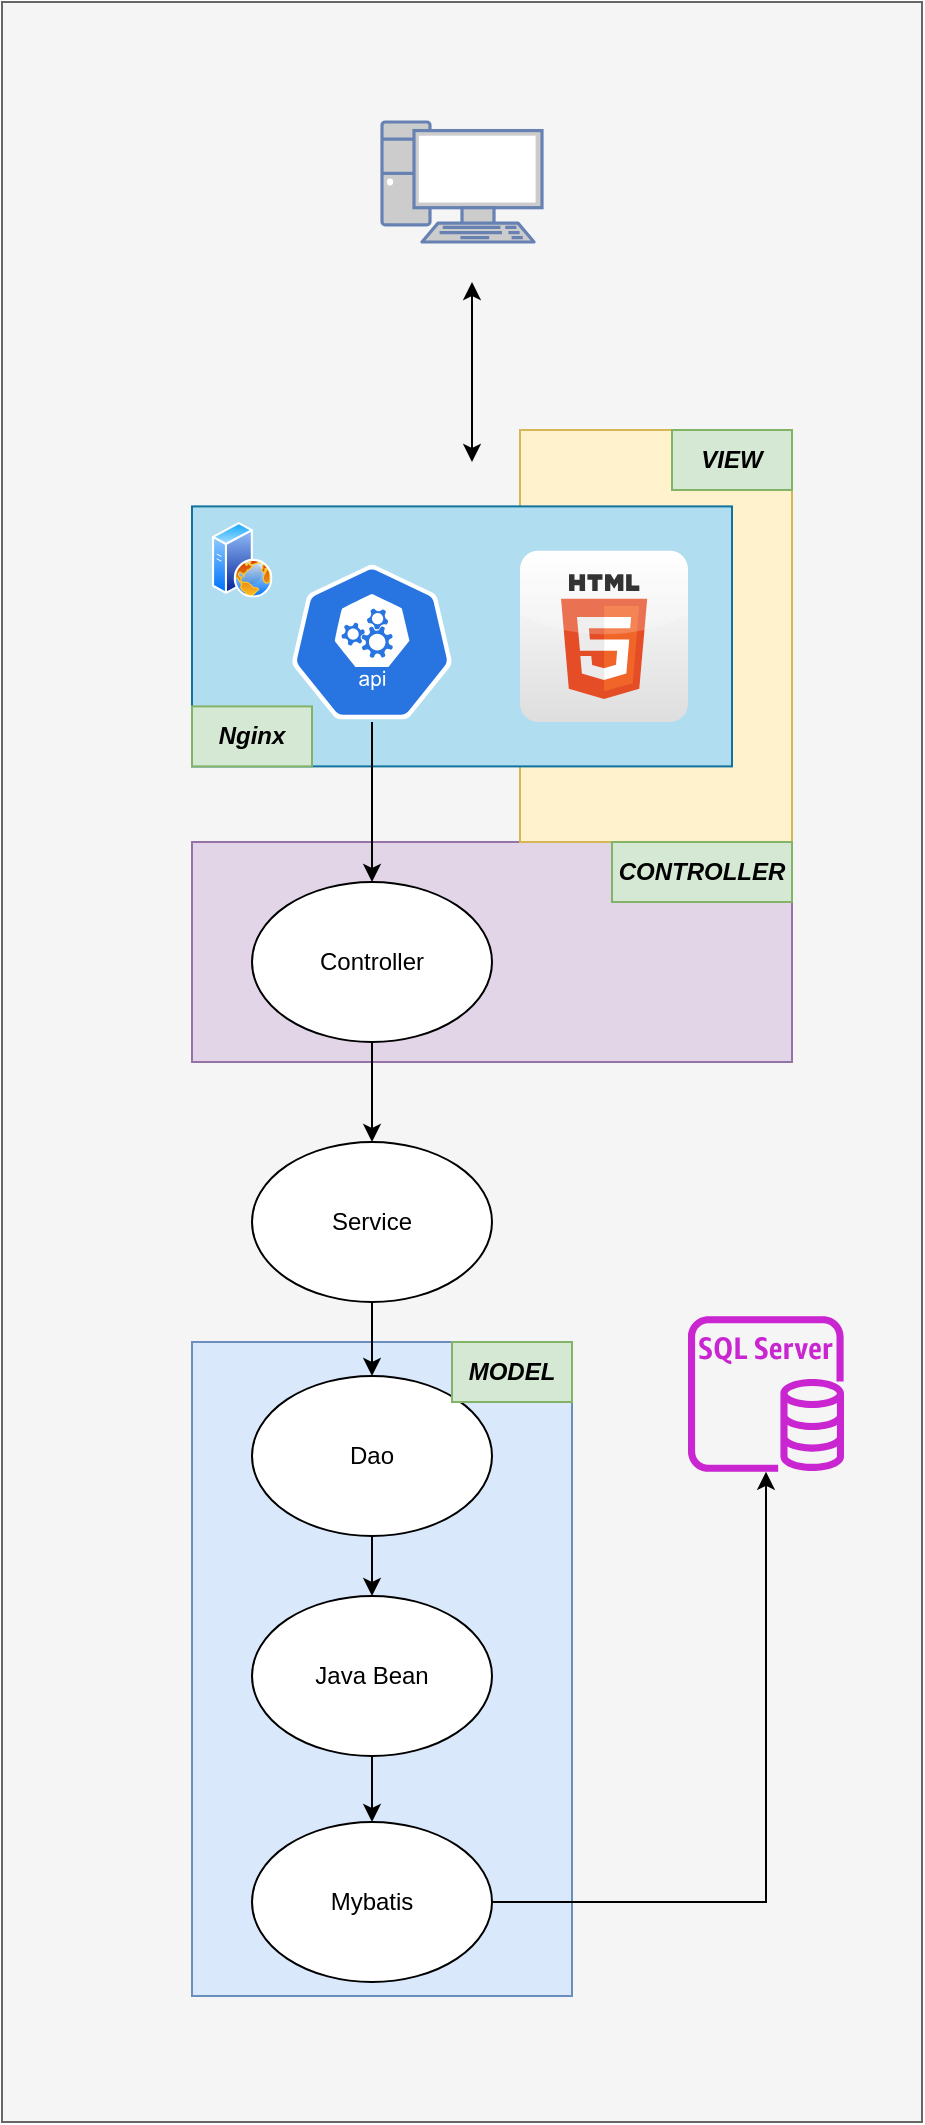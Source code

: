 <mxfile version="22.1.11" type="github">
  <diagram name="第 1 页" id="SemBylmUUA6vfo9OFPBn">
    <mxGraphModel dx="2074" dy="1132" grid="1" gridSize="10" guides="1" tooltips="1" connect="1" arrows="1" fold="1" page="1" pageScale="1" pageWidth="827" pageHeight="1169" math="0" shadow="0">
      <root>
        <mxCell id="0" />
        <mxCell id="1" parent="0" />
        <mxCell id="NeN-vncmFwfR80bRDql_-31" value="" style="rounded=0;whiteSpace=wrap;html=1;fillColor=#f5f5f5;fontColor=#333333;strokeColor=#666666;" vertex="1" parent="1">
          <mxGeometry x="155" y="80" width="460" height="1060" as="geometry" />
        </mxCell>
        <mxCell id="NeN-vncmFwfR80bRDql_-29" value="" style="rounded=0;whiteSpace=wrap;html=1;fillColor=#e1d5e7;strokeColor=#9673a6;" vertex="1" parent="1">
          <mxGeometry x="250" y="500" width="300" height="110" as="geometry" />
        </mxCell>
        <mxCell id="NeN-vncmFwfR80bRDql_-25" value="" style="rounded=0;whiteSpace=wrap;html=1;fillColor=#dae8fc;strokeColor=#6c8ebf;" vertex="1" parent="1">
          <mxGeometry x="250" y="750" width="190" height="327" as="geometry" />
        </mxCell>
        <mxCell id="NeN-vncmFwfR80bRDql_-17" value="" style="rounded=0;whiteSpace=wrap;html=1;fillColor=#fff2cc;strokeColor=#d6b656;" vertex="1" parent="1">
          <mxGeometry x="414" y="294" width="136" height="206" as="geometry" />
        </mxCell>
        <mxCell id="NeN-vncmFwfR80bRDql_-15" value="" style="rounded=0;whiteSpace=wrap;html=1;fillColor=#b1ddf0;strokeColor=#10739e;" vertex="1" parent="1">
          <mxGeometry x="250" y="332.2" width="270" height="130" as="geometry" />
        </mxCell>
        <mxCell id="NeN-vncmFwfR80bRDql_-1" value="" style="fontColor=#0066CC;verticalAlign=top;verticalLabelPosition=bottom;labelPosition=center;align=center;html=1;outlineConnect=0;fillColor=#CCCCCC;strokeColor=#6881B3;gradientColor=none;gradientDirection=north;strokeWidth=2;shape=mxgraph.networks.pc;" vertex="1" parent="1">
          <mxGeometry x="345" y="140" width="80" height="60" as="geometry" />
        </mxCell>
        <mxCell id="NeN-vncmFwfR80bRDql_-4" value="" style="image;aspect=fixed;perimeter=ellipsePerimeter;html=1;align=center;shadow=0;dashed=0;spacingTop=3;image=img/lib/active_directory/web_server.svg;" vertex="1" parent="1">
          <mxGeometry x="260" y="340" width="30.24" height="37.8" as="geometry" />
        </mxCell>
        <mxCell id="NeN-vncmFwfR80bRDql_-26" style="edgeStyle=orthogonalEdgeStyle;rounded=0;orthogonalLoop=1;jettySize=auto;html=1;entryX=0.5;entryY=0;entryDx=0;entryDy=0;" edge="1" parent="1" source="NeN-vncmFwfR80bRDql_-5" target="NeN-vncmFwfR80bRDql_-18">
          <mxGeometry relative="1" as="geometry" />
        </mxCell>
        <mxCell id="NeN-vncmFwfR80bRDql_-5" value="" style="sketch=0;html=1;dashed=0;whitespace=wrap;fillColor=#2875E2;strokeColor=#ffffff;points=[[0.005,0.63,0],[0.1,0.2,0],[0.9,0.2,0],[0.5,0,0],[0.995,0.63,0],[0.72,0.99,0],[0.5,1,0],[0.28,0.99,0]];verticalLabelPosition=bottom;align=center;verticalAlign=top;shape=mxgraph.kubernetes.icon;prIcon=api" vertex="1" parent="1">
          <mxGeometry x="300" y="360" width="80" height="80" as="geometry" />
        </mxCell>
        <mxCell id="NeN-vncmFwfR80bRDql_-6" value="" style="dashed=0;outlineConnect=0;html=1;align=center;labelPosition=center;verticalLabelPosition=bottom;verticalAlign=top;shape=mxgraph.webicons.html5;gradientColor=#DFDEDE" vertex="1" parent="1">
          <mxGeometry x="414" y="354.4" width="84" height="85.6" as="geometry" />
        </mxCell>
        <mxCell id="NeN-vncmFwfR80bRDql_-13" style="edgeStyle=orthogonalEdgeStyle;rounded=0;orthogonalLoop=1;jettySize=auto;html=1;entryX=0.5;entryY=0;entryDx=0;entryDy=0;" edge="1" parent="1" source="NeN-vncmFwfR80bRDql_-8" target="NeN-vncmFwfR80bRDql_-9">
          <mxGeometry relative="1" as="geometry" />
        </mxCell>
        <mxCell id="NeN-vncmFwfR80bRDql_-8" value="Java Bean" style="ellipse;whiteSpace=wrap;html=1;" vertex="1" parent="1">
          <mxGeometry x="280" y="877" width="120" height="80" as="geometry" />
        </mxCell>
        <mxCell id="NeN-vncmFwfR80bRDql_-14" style="edgeStyle=orthogonalEdgeStyle;rounded=0;orthogonalLoop=1;jettySize=auto;html=1;" edge="1" parent="1" source="NeN-vncmFwfR80bRDql_-9" target="NeN-vncmFwfR80bRDql_-10">
          <mxGeometry relative="1" as="geometry" />
        </mxCell>
        <mxCell id="NeN-vncmFwfR80bRDql_-9" value="Mybatis&lt;br&gt;" style="ellipse;whiteSpace=wrap;html=1;" vertex="1" parent="1">
          <mxGeometry x="280" y="990" width="120" height="80" as="geometry" />
        </mxCell>
        <mxCell id="NeN-vncmFwfR80bRDql_-10" value="" style="sketch=0;outlineConnect=0;fontColor=#232F3E;gradientColor=none;fillColor=#C925D1;strokeColor=none;dashed=0;verticalLabelPosition=bottom;verticalAlign=top;align=center;html=1;fontSize=12;fontStyle=0;aspect=fixed;pointerEvents=1;shape=mxgraph.aws4.rds_sql_server_instance;" vertex="1" parent="1">
          <mxGeometry x="498" y="737" width="78" height="78" as="geometry" />
        </mxCell>
        <mxCell id="NeN-vncmFwfR80bRDql_-11" value="" style="endArrow=classic;startArrow=classic;html=1;rounded=0;" edge="1" parent="1">
          <mxGeometry width="50" height="50" relative="1" as="geometry">
            <mxPoint x="390" y="310" as="sourcePoint" />
            <mxPoint x="390" y="220" as="targetPoint" />
          </mxGeometry>
        </mxCell>
        <mxCell id="NeN-vncmFwfR80bRDql_-27" style="edgeStyle=orthogonalEdgeStyle;rounded=0;orthogonalLoop=1;jettySize=auto;html=1;entryX=0.5;entryY=0;entryDx=0;entryDy=0;" edge="1" parent="1" source="NeN-vncmFwfR80bRDql_-18" target="NeN-vncmFwfR80bRDql_-20">
          <mxGeometry relative="1" as="geometry" />
        </mxCell>
        <mxCell id="NeN-vncmFwfR80bRDql_-18" value="Controller" style="ellipse;whiteSpace=wrap;html=1;" vertex="1" parent="1">
          <mxGeometry x="280" y="520" width="120" height="80" as="geometry" />
        </mxCell>
        <mxCell id="NeN-vncmFwfR80bRDql_-23" style="edgeStyle=orthogonalEdgeStyle;rounded=0;orthogonalLoop=1;jettySize=auto;html=1;entryX=0.5;entryY=0;entryDx=0;entryDy=0;" edge="1" parent="1" source="NeN-vncmFwfR80bRDql_-20" target="NeN-vncmFwfR80bRDql_-21">
          <mxGeometry relative="1" as="geometry" />
        </mxCell>
        <mxCell id="NeN-vncmFwfR80bRDql_-20" value="Service" style="ellipse;whiteSpace=wrap;html=1;" vertex="1" parent="1">
          <mxGeometry x="280" y="650" width="120" height="80" as="geometry" />
        </mxCell>
        <mxCell id="NeN-vncmFwfR80bRDql_-24" style="edgeStyle=orthogonalEdgeStyle;rounded=0;orthogonalLoop=1;jettySize=auto;html=1;entryX=0.5;entryY=0;entryDx=0;entryDy=0;" edge="1" parent="1" source="NeN-vncmFwfR80bRDql_-21" target="NeN-vncmFwfR80bRDql_-8">
          <mxGeometry relative="1" as="geometry" />
        </mxCell>
        <mxCell id="NeN-vncmFwfR80bRDql_-21" value="Dao" style="ellipse;whiteSpace=wrap;html=1;" vertex="1" parent="1">
          <mxGeometry x="280" y="767" width="120" height="80" as="geometry" />
        </mxCell>
        <mxCell id="NeN-vncmFwfR80bRDql_-32" value="MODEL" style="text;html=1;strokeColor=#82b366;fillColor=#d5e8d4;align=center;verticalAlign=middle;whiteSpace=wrap;rounded=0;fontStyle=3" vertex="1" parent="1">
          <mxGeometry x="380" y="750" width="60" height="30" as="geometry" />
        </mxCell>
        <mxCell id="NeN-vncmFwfR80bRDql_-33" style="edgeStyle=orthogonalEdgeStyle;rounded=0;orthogonalLoop=1;jettySize=auto;html=1;exitX=0.5;exitY=1;exitDx=0;exitDy=0;" edge="1" parent="1" source="NeN-vncmFwfR80bRDql_-32" target="NeN-vncmFwfR80bRDql_-32">
          <mxGeometry relative="1" as="geometry" />
        </mxCell>
        <mxCell id="NeN-vncmFwfR80bRDql_-34" value="CONTROLLER" style="text;html=1;strokeColor=#82b366;fillColor=#d5e8d4;align=center;verticalAlign=middle;whiteSpace=wrap;rounded=0;fontStyle=3" vertex="1" parent="1">
          <mxGeometry x="460" y="500" width="90" height="30" as="geometry" />
        </mxCell>
        <mxCell id="NeN-vncmFwfR80bRDql_-35" value="VIEW" style="text;html=1;strokeColor=#82b366;fillColor=#d5e8d4;align=center;verticalAlign=middle;whiteSpace=wrap;rounded=0;fontStyle=3" vertex="1" parent="1">
          <mxGeometry x="490" y="294" width="60" height="30" as="geometry" />
        </mxCell>
        <mxCell id="NeN-vncmFwfR80bRDql_-36" value="Nginx" style="text;html=1;strokeColor=#82b366;fillColor=#d5e8d4;align=center;verticalAlign=middle;whiteSpace=wrap;rounded=0;fontStyle=3" vertex="1" parent="1">
          <mxGeometry x="250" y="432.2" width="60" height="30" as="geometry" />
        </mxCell>
      </root>
    </mxGraphModel>
  </diagram>
</mxfile>
